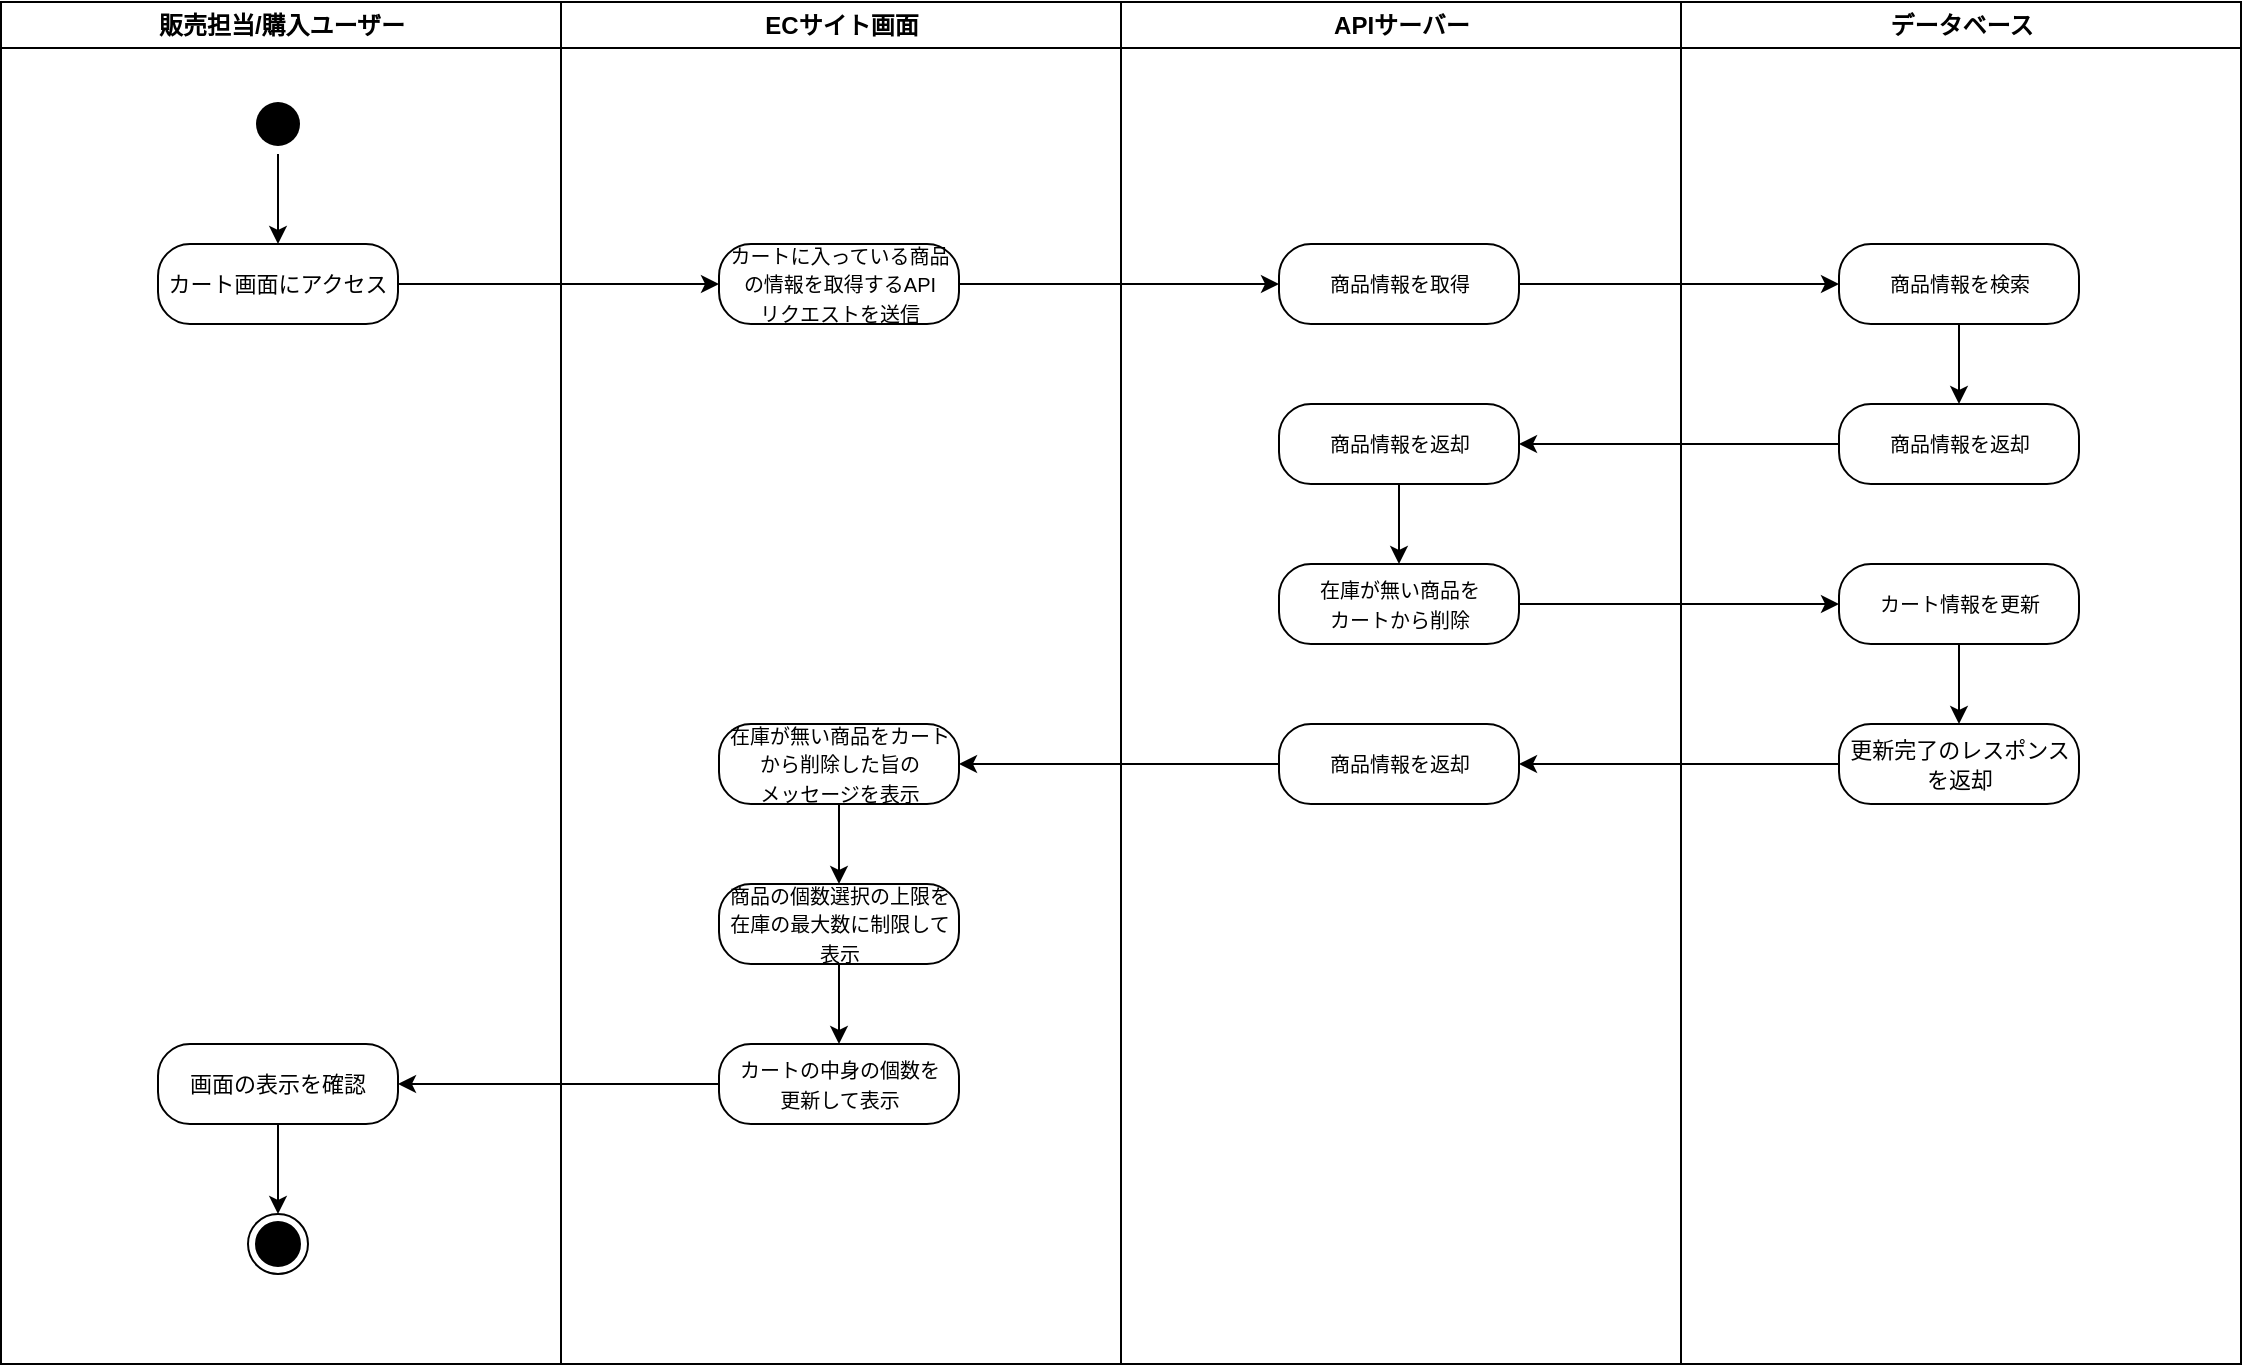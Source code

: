 <mxfile version="24.4.4" type="google">
  <diagram name="Page-1" id="e7e014a7-5840-1c2e-5031-d8a46d1fe8dd">
    <mxGraphModel grid="0" page="0" gridSize="10" guides="1" tooltips="1" connect="1" arrows="1" fold="1" pageScale="1" pageWidth="1169" pageHeight="826" background="none" math="0" shadow="0">
      <root>
        <mxCell id="0" />
        <mxCell id="1" parent="0" />
        <mxCell id="2" value="販売担当/購入ユーザー" style="swimlane;whiteSpace=wrap;startSize=23;" vertex="1" parent="1">
          <mxGeometry x="161.5" y="39" width="280" height="681" as="geometry" />
        </mxCell>
        <mxCell id="KcW6IALJ6MYgWLLUSF9g-22" style="edgeStyle=orthogonalEdgeStyle;rounded=0;orthogonalLoop=1;jettySize=auto;html=1;entryX=0.5;entryY=0;entryDx=0;entryDy=0;" edge="1" parent="2" source="5" target="KcW6IALJ6MYgWLLUSF9g-21">
          <mxGeometry relative="1" as="geometry" />
        </mxCell>
        <mxCell id="5" value="" style="ellipse;shape=startState;fillColor=#000000;strokeColor=none;" vertex="1" parent="2">
          <mxGeometry x="123.5" y="46" width="30" height="30" as="geometry" />
        </mxCell>
        <mxCell id="KcW6IALJ6MYgWLLUSF9g-21" value="&lt;span style=&quot;font-size: 11px;&quot;&gt;カート画面にアクセス&lt;/span&gt;" style="rounded=1;whiteSpace=wrap;html=1;arcSize=40;" vertex="1" parent="2">
          <mxGeometry x="78.5" y="121" width="120" height="40" as="geometry" />
        </mxCell>
        <mxCell id="yu0LE0SMVSCvltWjNnr0-36" style="edgeStyle=orthogonalEdgeStyle;rounded=0;orthogonalLoop=1;jettySize=auto;html=1;entryX=0.5;entryY=0;entryDx=0;entryDy=0;" edge="1" parent="2" source="yu0LE0SMVSCvltWjNnr0-29" target="yu0LE0SMVSCvltWjNnr0-34">
          <mxGeometry relative="1" as="geometry" />
        </mxCell>
        <mxCell id="yu0LE0SMVSCvltWjNnr0-29" value="&lt;span style=&quot;font-size: 11px;&quot;&gt;画面の表示を確認&lt;/span&gt;" style="rounded=1;whiteSpace=wrap;html=1;arcSize=40;" vertex="1" parent="2">
          <mxGeometry x="78.5" y="521" width="120" height="40" as="geometry" />
        </mxCell>
        <mxCell id="yu0LE0SMVSCvltWjNnr0-34" value="" style="ellipse;html=1;shape=endState;fillColor=#000000;strokeColor=default;" vertex="1" parent="2">
          <mxGeometry x="123.5" y="606" width="30" height="30" as="geometry" />
        </mxCell>
        <mxCell id="3" value="ECサイト画面" style="swimlane;whiteSpace=wrap;startSize=23;" vertex="1" parent="1">
          <mxGeometry x="441.5" y="39" width="280" height="681" as="geometry" />
        </mxCell>
        <mxCell id="yu0LE0SMVSCvltWjNnr0-5" value="&lt;font style=&quot;font-size: 10px;&quot;&gt;カートに入っている商品の情報を取得するAPI&lt;/font&gt;&lt;div&gt;&lt;font style=&quot;font-size: 10px;&quot;&gt;リクエストを送信&lt;/font&gt;&lt;/div&gt;" style="rounded=1;whiteSpace=wrap;html=1;arcSize=40;" vertex="1" parent="3">
          <mxGeometry x="79" y="121" width="120" height="40" as="geometry" />
        </mxCell>
        <mxCell id="yu0LE0SMVSCvltWjNnr0-28" style="edgeStyle=orthogonalEdgeStyle;rounded=0;orthogonalLoop=1;jettySize=auto;html=1;entryX=0.5;entryY=0;entryDx=0;entryDy=0;" edge="1" parent="3" source="yu0LE0SMVSCvltWjNnr0-25" target="yu0LE0SMVSCvltWjNnr0-27">
          <mxGeometry relative="1" as="geometry" />
        </mxCell>
        <mxCell id="yu0LE0SMVSCvltWjNnr0-25" value="&lt;span style=&quot;font-size: 10px;&quot;&gt;在庫が無い商品をカートから削除した旨の&lt;/span&gt;&lt;div&gt;&lt;span style=&quot;font-size: 10px;&quot;&gt;メッセージを表示&lt;/span&gt;&lt;/div&gt;" style="rounded=1;whiteSpace=wrap;html=1;arcSize=40;" vertex="1" parent="3">
          <mxGeometry x="79" y="361" width="120" height="40" as="geometry" />
        </mxCell>
        <mxCell id="yu0LE0SMVSCvltWjNnr0-32" value="" style="edgeStyle=orthogonalEdgeStyle;rounded=0;orthogonalLoop=1;jettySize=auto;html=1;" edge="1" parent="3" source="yu0LE0SMVSCvltWjNnr0-27" target="yu0LE0SMVSCvltWjNnr0-31">
          <mxGeometry relative="1" as="geometry" />
        </mxCell>
        <mxCell id="yu0LE0SMVSCvltWjNnr0-27" value="&lt;span style=&quot;font-size: 10px;&quot;&gt;商品の個数選択の上限を在庫の最大数に制限して&lt;/span&gt;&lt;div&gt;&lt;span style=&quot;font-size: 10px;&quot;&gt;表示&lt;/span&gt;&lt;/div&gt;" style="rounded=1;whiteSpace=wrap;html=1;arcSize=40;" vertex="1" parent="3">
          <mxGeometry x="79" y="441" width="120" height="40" as="geometry" />
        </mxCell>
        <mxCell id="yu0LE0SMVSCvltWjNnr0-31" value="&lt;span style=&quot;font-size: 10px;&quot;&gt;カートの中身の個数を&lt;/span&gt;&lt;div&gt;&lt;span style=&quot;font-size: 10px;&quot;&gt;更新して表示&lt;/span&gt;&lt;/div&gt;" style="rounded=1;whiteSpace=wrap;html=1;arcSize=40;" vertex="1" parent="3">
          <mxGeometry x="79" y="521" width="120" height="40" as="geometry" />
        </mxCell>
        <mxCell id="KcW6IALJ6MYgWLLUSF9g-5" value="APIサーバー" style="swimlane;whiteSpace=wrap;startSize=23;" vertex="1" parent="1">
          <mxGeometry x="721.5" y="39" width="280" height="681" as="geometry" />
        </mxCell>
        <mxCell id="yu0LE0SMVSCvltWjNnr0-8" value="&lt;span style=&quot;font-size: 10px;&quot;&gt;商品情報を取得&lt;/span&gt;" style="rounded=1;whiteSpace=wrap;html=1;arcSize=40;" vertex="1" parent="KcW6IALJ6MYgWLLUSF9g-5">
          <mxGeometry x="79" y="121" width="120" height="40" as="geometry" />
        </mxCell>
        <mxCell id="yu0LE0SMVSCvltWjNnr0-17" style="edgeStyle=orthogonalEdgeStyle;rounded=0;orthogonalLoop=1;jettySize=auto;html=1;entryX=0.5;entryY=0;entryDx=0;entryDy=0;" edge="1" parent="KcW6IALJ6MYgWLLUSF9g-5" source="yu0LE0SMVSCvltWjNnr0-14" target="yu0LE0SMVSCvltWjNnr0-16">
          <mxGeometry relative="1" as="geometry" />
        </mxCell>
        <mxCell id="yu0LE0SMVSCvltWjNnr0-14" value="&lt;span style=&quot;font-size: 10px;&quot;&gt;商品情報を返却&lt;/span&gt;" style="rounded=1;whiteSpace=wrap;html=1;arcSize=40;" vertex="1" parent="KcW6IALJ6MYgWLLUSF9g-5">
          <mxGeometry x="79" y="201" width="120" height="40" as="geometry" />
        </mxCell>
        <mxCell id="yu0LE0SMVSCvltWjNnr0-16" value="&lt;span style=&quot;font-size: 10px;&quot;&gt;在庫が無い商品を&lt;/span&gt;&lt;div&gt;&lt;span style=&quot;font-size: 10px;&quot;&gt;カートから削除&lt;/span&gt;&lt;/div&gt;" style="rounded=1;whiteSpace=wrap;html=1;arcSize=40;" vertex="1" parent="KcW6IALJ6MYgWLLUSF9g-5">
          <mxGeometry x="79" y="281" width="120" height="40" as="geometry" />
        </mxCell>
        <mxCell id="yu0LE0SMVSCvltWjNnr0-23" value="&lt;span style=&quot;font-size: 10px;&quot;&gt;商品情報を返却&lt;/span&gt;" style="rounded=1;whiteSpace=wrap;html=1;arcSize=40;" vertex="1" parent="KcW6IALJ6MYgWLLUSF9g-5">
          <mxGeometry x="79" y="361" width="120" height="40" as="geometry" />
        </mxCell>
        <mxCell id="KcW6IALJ6MYgWLLUSF9g-20" value="データベース" style="swimlane;whiteSpace=wrap;startSize=23;" vertex="1" parent="1">
          <mxGeometry x="1001.5" y="39" width="280" height="681" as="geometry" />
        </mxCell>
        <mxCell id="yu0LE0SMVSCvltWjNnr0-13" style="edgeStyle=orthogonalEdgeStyle;rounded=0;orthogonalLoop=1;jettySize=auto;html=1;entryX=0.5;entryY=0;entryDx=0;entryDy=0;" edge="1" parent="KcW6IALJ6MYgWLLUSF9g-20" source="yu0LE0SMVSCvltWjNnr0-9" target="yu0LE0SMVSCvltWjNnr0-12">
          <mxGeometry relative="1" as="geometry" />
        </mxCell>
        <mxCell id="yu0LE0SMVSCvltWjNnr0-9" value="&lt;span style=&quot;font-size: 10px;&quot;&gt;商品情報を検索&lt;/span&gt;" style="rounded=1;whiteSpace=wrap;html=1;arcSize=40;" vertex="1" parent="KcW6IALJ6MYgWLLUSF9g-20">
          <mxGeometry x="79" y="121" width="120" height="40" as="geometry" />
        </mxCell>
        <mxCell id="yu0LE0SMVSCvltWjNnr0-12" value="&lt;span style=&quot;font-size: 10px;&quot;&gt;商品情報を返却&lt;/span&gt;" style="rounded=1;whiteSpace=wrap;html=1;arcSize=40;" vertex="1" parent="KcW6IALJ6MYgWLLUSF9g-20">
          <mxGeometry x="79" y="201" width="120" height="40" as="geometry" />
        </mxCell>
        <mxCell id="yu0LE0SMVSCvltWjNnr0-37" style="edgeStyle=orthogonalEdgeStyle;rounded=0;orthogonalLoop=1;jettySize=auto;html=1;entryX=0.5;entryY=0;entryDx=0;entryDy=0;" edge="1" parent="KcW6IALJ6MYgWLLUSF9g-20" source="yu0LE0SMVSCvltWjNnr0-18" target="yu0LE0SMVSCvltWjNnr0-21">
          <mxGeometry relative="1" as="geometry" />
        </mxCell>
        <mxCell id="yu0LE0SMVSCvltWjNnr0-18" value="&lt;span style=&quot;font-size: 10px;&quot;&gt;カート情報を更新&lt;/span&gt;" style="rounded=1;whiteSpace=wrap;html=1;arcSize=40;" vertex="1" parent="KcW6IALJ6MYgWLLUSF9g-20">
          <mxGeometry x="79" y="281" width="120" height="40" as="geometry" />
        </mxCell>
        <mxCell id="yu0LE0SMVSCvltWjNnr0-21" value="&lt;span style=&quot;font-size: 11px;&quot;&gt;更新完了のレスポンス&lt;/span&gt;&lt;div&gt;&lt;span style=&quot;font-size: 11px;&quot;&gt;を返却&lt;/span&gt;&lt;/div&gt;" style="rounded=1;whiteSpace=wrap;html=1;arcSize=40;" vertex="1" parent="KcW6IALJ6MYgWLLUSF9g-20">
          <mxGeometry x="79" y="361" width="120" height="40" as="geometry" />
        </mxCell>
        <mxCell id="yu0LE0SMVSCvltWjNnr0-6" style="edgeStyle=orthogonalEdgeStyle;rounded=0;orthogonalLoop=1;jettySize=auto;html=1;entryX=0;entryY=0.5;entryDx=0;entryDy=0;" edge="1" parent="1" source="KcW6IALJ6MYgWLLUSF9g-21" target="yu0LE0SMVSCvltWjNnr0-5">
          <mxGeometry relative="1" as="geometry" />
        </mxCell>
        <mxCell id="yu0LE0SMVSCvltWjNnr0-10" style="edgeStyle=orthogonalEdgeStyle;rounded=0;orthogonalLoop=1;jettySize=auto;html=1;entryX=0;entryY=0.5;entryDx=0;entryDy=0;" edge="1" parent="1" source="yu0LE0SMVSCvltWjNnr0-5" target="yu0LE0SMVSCvltWjNnr0-8">
          <mxGeometry relative="1" as="geometry" />
        </mxCell>
        <mxCell id="yu0LE0SMVSCvltWjNnr0-11" style="edgeStyle=orthogonalEdgeStyle;rounded=0;orthogonalLoop=1;jettySize=auto;html=1;entryX=0;entryY=0.5;entryDx=0;entryDy=0;" edge="1" parent="1" source="yu0LE0SMVSCvltWjNnr0-8" target="yu0LE0SMVSCvltWjNnr0-9">
          <mxGeometry relative="1" as="geometry" />
        </mxCell>
        <mxCell id="yu0LE0SMVSCvltWjNnr0-15" style="edgeStyle=orthogonalEdgeStyle;rounded=0;orthogonalLoop=1;jettySize=auto;html=1;entryX=1;entryY=0.5;entryDx=0;entryDy=0;" edge="1" parent="1" source="yu0LE0SMVSCvltWjNnr0-12" target="yu0LE0SMVSCvltWjNnr0-14">
          <mxGeometry relative="1" as="geometry" />
        </mxCell>
        <mxCell id="yu0LE0SMVSCvltWjNnr0-19" style="edgeStyle=orthogonalEdgeStyle;rounded=0;orthogonalLoop=1;jettySize=auto;html=1;entryX=0;entryY=0.5;entryDx=0;entryDy=0;" edge="1" parent="1" source="yu0LE0SMVSCvltWjNnr0-16" target="yu0LE0SMVSCvltWjNnr0-18">
          <mxGeometry relative="1" as="geometry" />
        </mxCell>
        <mxCell id="yu0LE0SMVSCvltWjNnr0-24" style="edgeStyle=orthogonalEdgeStyle;rounded=0;orthogonalLoop=1;jettySize=auto;html=1;entryX=1;entryY=0.5;entryDx=0;entryDy=0;" edge="1" parent="1" source="yu0LE0SMVSCvltWjNnr0-21" target="yu0LE0SMVSCvltWjNnr0-23">
          <mxGeometry relative="1" as="geometry" />
        </mxCell>
        <mxCell id="yu0LE0SMVSCvltWjNnr0-26" style="edgeStyle=orthogonalEdgeStyle;rounded=0;orthogonalLoop=1;jettySize=auto;html=1;entryX=1;entryY=0.5;entryDx=0;entryDy=0;" edge="1" parent="1" source="yu0LE0SMVSCvltWjNnr0-23" target="yu0LE0SMVSCvltWjNnr0-25">
          <mxGeometry relative="1" as="geometry" />
        </mxCell>
        <mxCell id="yu0LE0SMVSCvltWjNnr0-33" style="edgeStyle=orthogonalEdgeStyle;rounded=0;orthogonalLoop=1;jettySize=auto;html=1;entryX=1;entryY=0.5;entryDx=0;entryDy=0;" edge="1" parent="1" source="yu0LE0SMVSCvltWjNnr0-31" target="yu0LE0SMVSCvltWjNnr0-29">
          <mxGeometry relative="1" as="geometry" />
        </mxCell>
      </root>
    </mxGraphModel>
  </diagram>
</mxfile>
